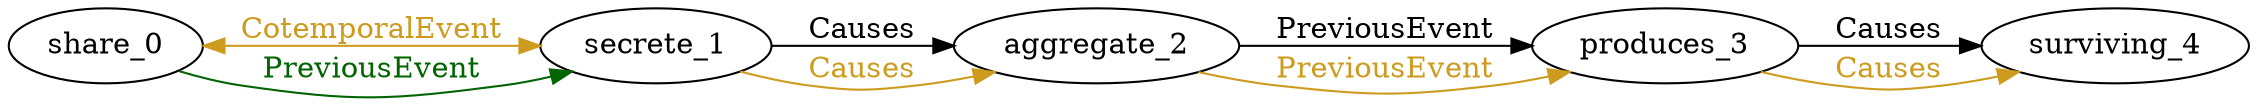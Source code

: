digraph finite_state_machine { 
	rankdir=LR;
	size="50,50";
node0 [label = "share_0"]
node1 [label = "secrete_1"]
node2 [label = "aggregate_2"]
node3 [label = "produces_3"]
node4 [label = "surviving_4"]
node0 -> node1 [ label = "CotemporalEvent" fontcolor="goldenrod3" dir = "both" color = "goldenrod3"];
node1 -> node2 [ label = "Causes" fontcolor="black"  color = "Black"];
node1 -> node2 [ label = "Causes" fontcolor="goldenrod3"  color = "goldenrod3"];
node2 -> node3 [ label = "PreviousEvent" fontcolor="black"  color = "Black"];
node2 -> node3 [ label = "PreviousEvent" fontcolor="goldenrod3"  color = "goldenrod3"];
node3 -> node4 [ label = "Causes" fontcolor="black"  color = "Black"];
node3 -> node4 [ label = "Causes" fontcolor="goldenrod3"  color = "goldenrod3"];
node0 -> node1 [ label = "PreviousEvent" fontcolor="darkgreen"  color = "darkgreen"];
}
